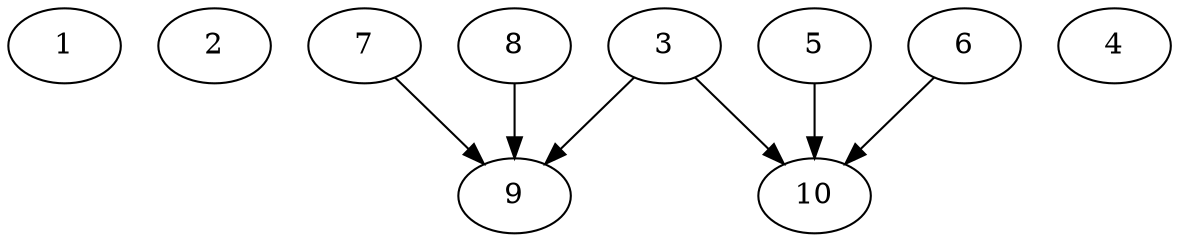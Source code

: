 // DAG automatically generated by daggen at Thu Oct  3 13:58:05 2019
// ./daggen --dot -n 10 --ccr 0.5 --fat 0.9 --regular 0.5 --density 0.7 --mindata 5242880 --maxdata 52428800 
digraph G {
  1 [size="86712320", alpha="0.18", expect_size="43356160"] 
  2 [size="48678912", alpha="0.11", expect_size="24339456"] 
  3 [size="94691328", alpha="0.18", expect_size="47345664"] 
  3 -> 9 [size ="47345664"]
  3 -> 10 [size ="47345664"]
  4 [size="55574528", alpha="0.16", expect_size="27787264"] 
  5 [size="104222720", alpha="0.05", expect_size="52111360"] 
  5 -> 10 [size ="52111360"]
  6 [size="47149056", alpha="0.11", expect_size="23574528"] 
  6 -> 10 [size ="23574528"]
  7 [size="51668992", alpha="0.04", expect_size="25834496"] 
  7 -> 9 [size ="25834496"]
  8 [size="65196032", alpha="0.11", expect_size="32598016"] 
  8 -> 9 [size ="32598016"]
  9 [size="12398592", alpha="0.04", expect_size="6199296"] 
  10 [size="77672448", alpha="0.18", expect_size="38836224"] 
}
